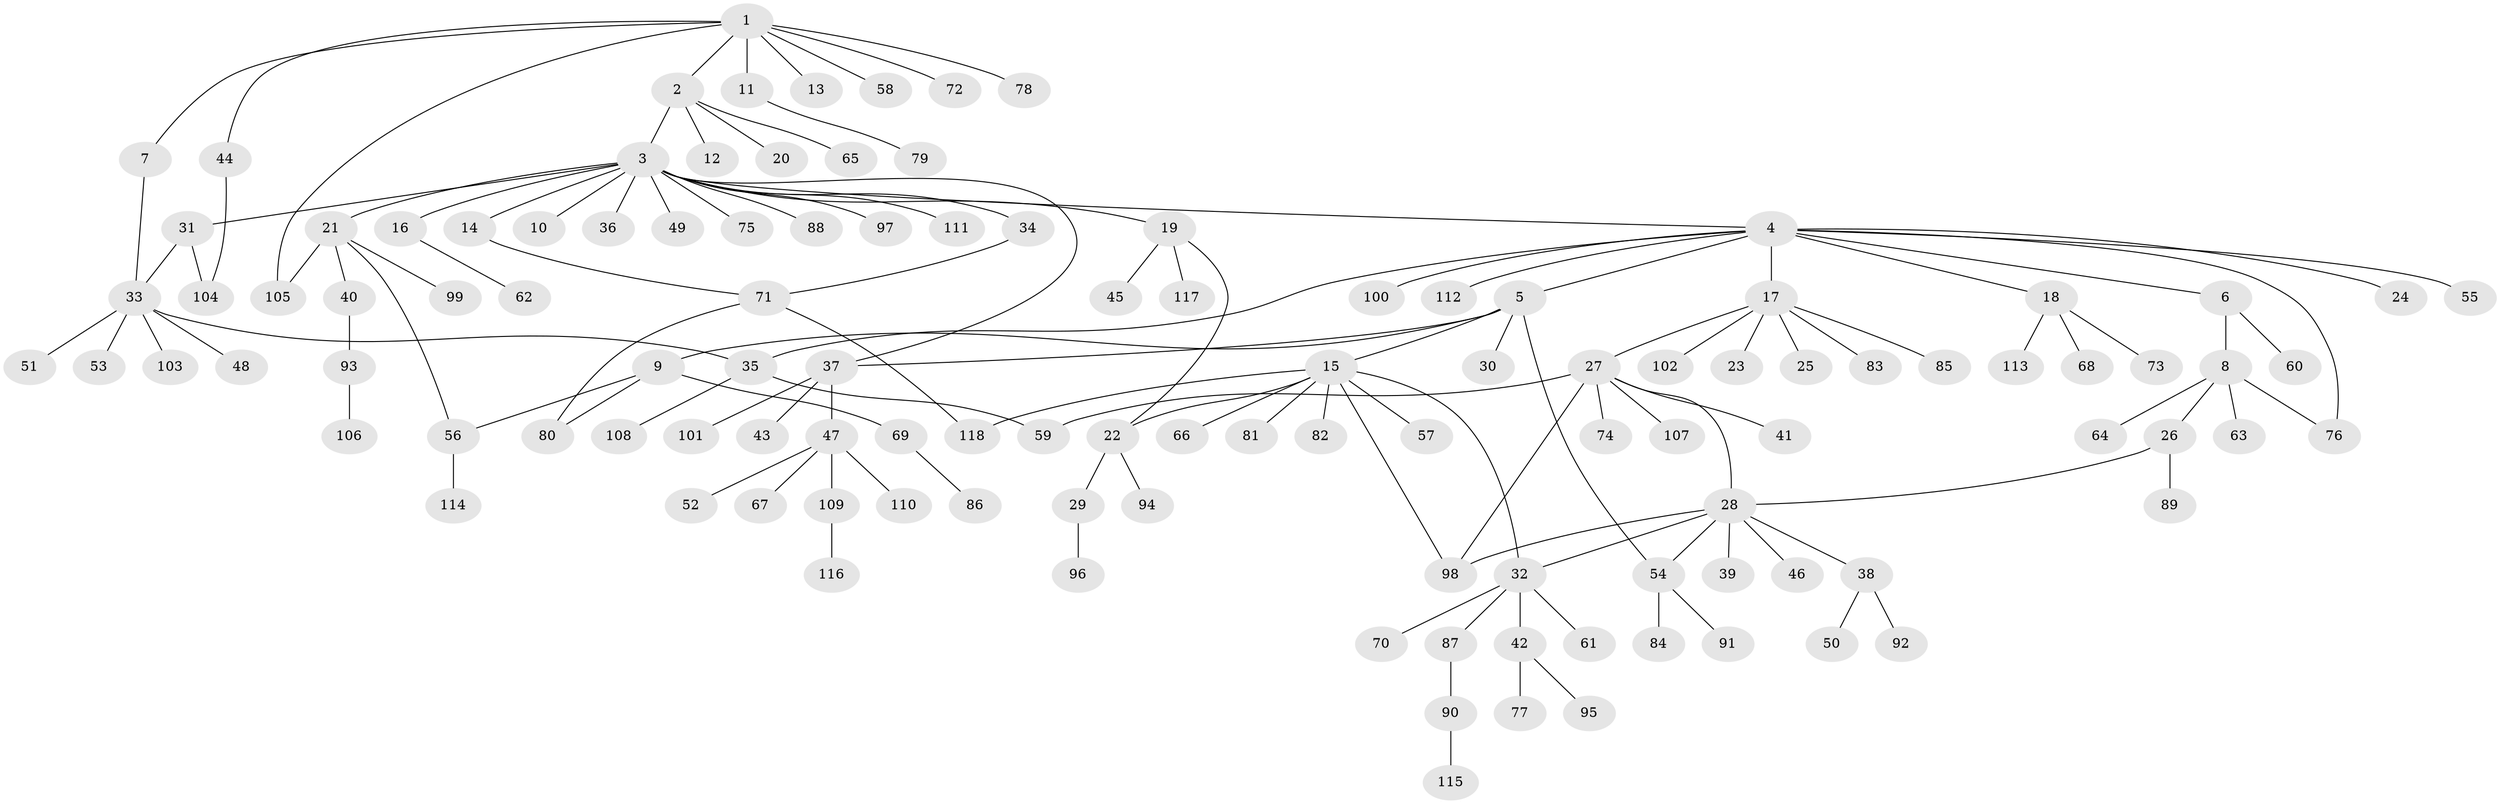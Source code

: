 // coarse degree distribution, {9: 0.043478260869565216, 4: 0.043478260869565216, 15: 0.010869565217391304, 10: 0.010869565217391304, 2: 0.08695652173913043, 6: 0.05434782608695652, 1: 0.6630434782608695, 3: 0.05434782608695652, 5: 0.021739130434782608, 7: 0.010869565217391304}
// Generated by graph-tools (version 1.1) at 2025/41/03/06/25 10:41:50]
// undirected, 118 vertices, 134 edges
graph export_dot {
graph [start="1"]
  node [color=gray90,style=filled];
  1;
  2;
  3;
  4;
  5;
  6;
  7;
  8;
  9;
  10;
  11;
  12;
  13;
  14;
  15;
  16;
  17;
  18;
  19;
  20;
  21;
  22;
  23;
  24;
  25;
  26;
  27;
  28;
  29;
  30;
  31;
  32;
  33;
  34;
  35;
  36;
  37;
  38;
  39;
  40;
  41;
  42;
  43;
  44;
  45;
  46;
  47;
  48;
  49;
  50;
  51;
  52;
  53;
  54;
  55;
  56;
  57;
  58;
  59;
  60;
  61;
  62;
  63;
  64;
  65;
  66;
  67;
  68;
  69;
  70;
  71;
  72;
  73;
  74;
  75;
  76;
  77;
  78;
  79;
  80;
  81;
  82;
  83;
  84;
  85;
  86;
  87;
  88;
  89;
  90;
  91;
  92;
  93;
  94;
  95;
  96;
  97;
  98;
  99;
  100;
  101;
  102;
  103;
  104;
  105;
  106;
  107;
  108;
  109;
  110;
  111;
  112;
  113;
  114;
  115;
  116;
  117;
  118;
  1 -- 2;
  1 -- 7;
  1 -- 11;
  1 -- 13;
  1 -- 44;
  1 -- 58;
  1 -- 72;
  1 -- 78;
  1 -- 105;
  2 -- 3;
  2 -- 12;
  2 -- 20;
  2 -- 65;
  3 -- 4;
  3 -- 10;
  3 -- 14;
  3 -- 16;
  3 -- 19;
  3 -- 21;
  3 -- 31;
  3 -- 34;
  3 -- 36;
  3 -- 37;
  3 -- 49;
  3 -- 75;
  3 -- 88;
  3 -- 97;
  3 -- 111;
  4 -- 5;
  4 -- 6;
  4 -- 17;
  4 -- 18;
  4 -- 24;
  4 -- 35;
  4 -- 55;
  4 -- 76;
  4 -- 100;
  4 -- 112;
  5 -- 9;
  5 -- 15;
  5 -- 30;
  5 -- 37;
  5 -- 54;
  6 -- 8;
  6 -- 60;
  7 -- 33;
  8 -- 26;
  8 -- 63;
  8 -- 64;
  8 -- 76;
  9 -- 56;
  9 -- 69;
  9 -- 80;
  11 -- 79;
  14 -- 71;
  15 -- 22;
  15 -- 32;
  15 -- 57;
  15 -- 66;
  15 -- 81;
  15 -- 82;
  15 -- 98;
  15 -- 118;
  16 -- 62;
  17 -- 23;
  17 -- 25;
  17 -- 27;
  17 -- 83;
  17 -- 85;
  17 -- 102;
  18 -- 68;
  18 -- 73;
  18 -- 113;
  19 -- 22;
  19 -- 45;
  19 -- 117;
  21 -- 40;
  21 -- 56;
  21 -- 99;
  21 -- 105;
  22 -- 29;
  22 -- 94;
  26 -- 28;
  26 -- 89;
  27 -- 28;
  27 -- 41;
  27 -- 59;
  27 -- 74;
  27 -- 98;
  27 -- 107;
  28 -- 32;
  28 -- 38;
  28 -- 39;
  28 -- 46;
  28 -- 54;
  28 -- 98;
  29 -- 96;
  31 -- 33;
  31 -- 104;
  32 -- 42;
  32 -- 61;
  32 -- 70;
  32 -- 87;
  33 -- 35;
  33 -- 48;
  33 -- 51;
  33 -- 53;
  33 -- 103;
  34 -- 71;
  35 -- 59;
  35 -- 108;
  37 -- 43;
  37 -- 47;
  37 -- 101;
  38 -- 50;
  38 -- 92;
  40 -- 93;
  42 -- 77;
  42 -- 95;
  44 -- 104;
  47 -- 52;
  47 -- 67;
  47 -- 109;
  47 -- 110;
  54 -- 84;
  54 -- 91;
  56 -- 114;
  69 -- 86;
  71 -- 80;
  71 -- 118;
  87 -- 90;
  90 -- 115;
  93 -- 106;
  109 -- 116;
}
